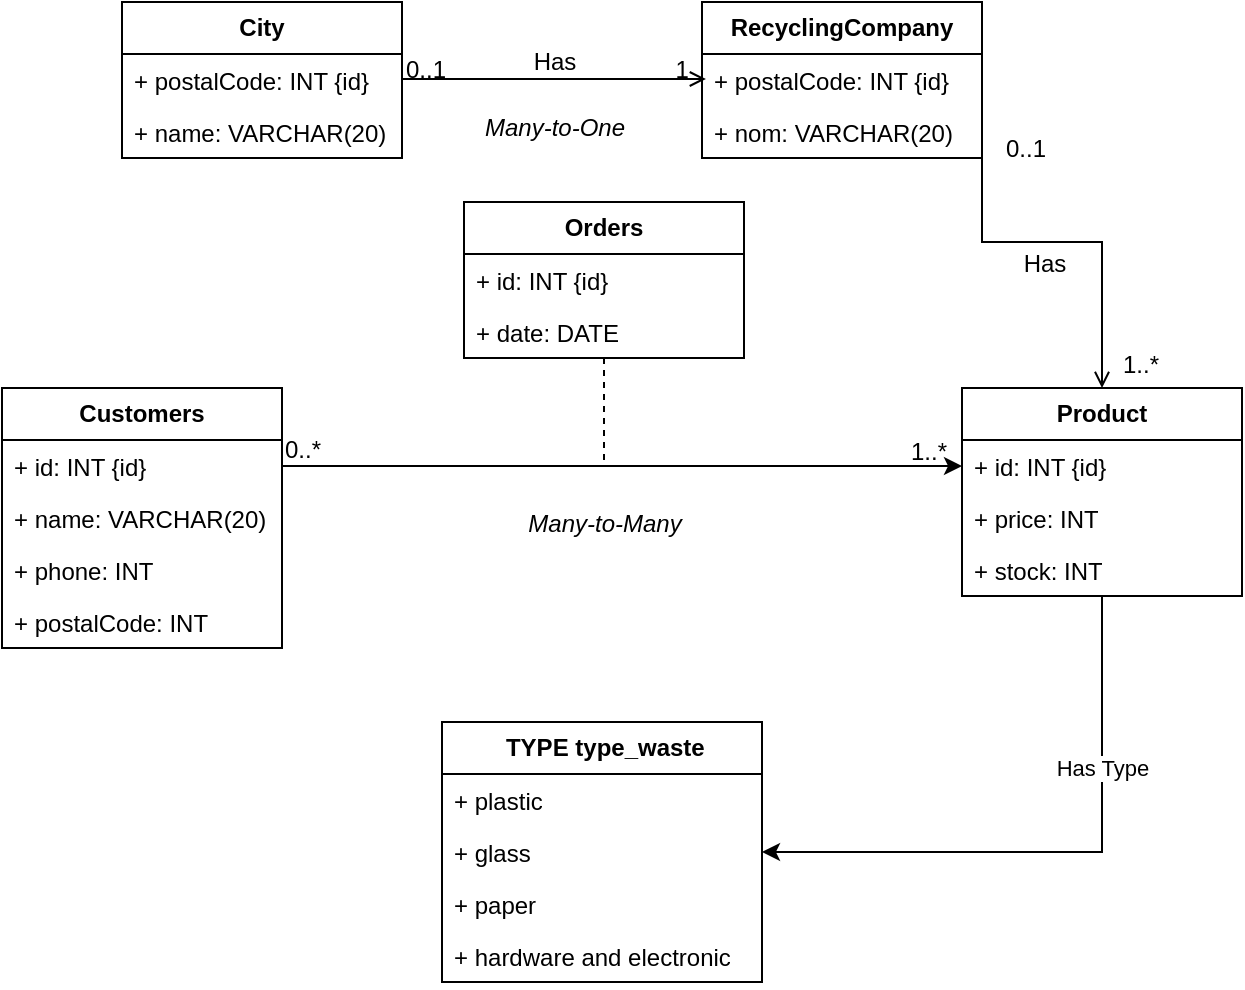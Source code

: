 <mxfile version="24.0.7" type="github">
  <diagram id="C5RBs43oDa-KdzZeNtuy" name="Page-1">
    <mxGraphModel dx="794" dy="396" grid="1" gridSize="10" guides="1" tooltips="1" connect="1" arrows="1" fold="1" page="1" pageScale="1" pageWidth="827" pageHeight="1169" math="0" shadow="0">
      <root>
        <mxCell id="WIyWlLk6GJQsqaUBKTNV-0" />
        <mxCell id="WIyWlLk6GJQsqaUBKTNV-1" parent="WIyWlLk6GJQsqaUBKTNV-0" />
        <mxCell id="Xw6bSQkJ1ffog_yvcohS-8" value="&lt;div&gt;&lt;b&gt;City&lt;/b&gt;&lt;/div&gt;" style="swimlane;fontStyle=0;childLayout=stackLayout;horizontal=1;startSize=26;fillColor=none;horizontalStack=0;resizeParent=1;resizeParentMax=0;resizeLast=0;collapsible=1;marginBottom=0;whiteSpace=wrap;html=1;" vertex="1" parent="WIyWlLk6GJQsqaUBKTNV-1">
          <mxGeometry x="150" y="120" width="140" height="78" as="geometry" />
        </mxCell>
        <mxCell id="Xw6bSQkJ1ffog_yvcohS-9" value="+ postalCode: INT {id} " style="text;strokeColor=none;fillColor=none;align=left;verticalAlign=top;spacingLeft=4;spacingRight=4;overflow=hidden;rotatable=0;points=[[0,0.5],[1,0.5]];portConstraint=eastwest;whiteSpace=wrap;html=1;" vertex="1" parent="Xw6bSQkJ1ffog_yvcohS-8">
          <mxGeometry y="26" width="140" height="26" as="geometry" />
        </mxCell>
        <mxCell id="Xw6bSQkJ1ffog_yvcohS-10" value="+ name: VARCHAR(20)" style="text;strokeColor=none;fillColor=none;align=left;verticalAlign=top;spacingLeft=4;spacingRight=4;overflow=hidden;rotatable=0;points=[[0,0.5],[1,0.5]];portConstraint=eastwest;whiteSpace=wrap;html=1;" vertex="1" parent="Xw6bSQkJ1ffog_yvcohS-8">
          <mxGeometry y="52" width="140" height="26" as="geometry" />
        </mxCell>
        <mxCell id="Xw6bSQkJ1ffog_yvcohS-12" value="&lt;div&gt;Customers&lt;/div&gt;" style="swimlane;fontStyle=1;childLayout=stackLayout;horizontal=1;startSize=26;fillColor=none;horizontalStack=0;resizeParent=1;resizeParentMax=0;resizeLast=0;collapsible=1;marginBottom=0;whiteSpace=wrap;html=1;" vertex="1" parent="WIyWlLk6GJQsqaUBKTNV-1">
          <mxGeometry x="90" y="313" width="140" height="130" as="geometry" />
        </mxCell>
        <mxCell id="Xw6bSQkJ1ffog_yvcohS-13" value="+ id: INT {id} " style="text;strokeColor=none;fillColor=none;align=left;verticalAlign=top;spacingLeft=4;spacingRight=4;overflow=hidden;rotatable=0;points=[[0,0.5],[1,0.5]];portConstraint=eastwest;whiteSpace=wrap;html=1;" vertex="1" parent="Xw6bSQkJ1ffog_yvcohS-12">
          <mxGeometry y="26" width="140" height="26" as="geometry" />
        </mxCell>
        <mxCell id="Xw6bSQkJ1ffog_yvcohS-14" value="+ name: VARCHAR(20)" style="text;strokeColor=none;fillColor=none;align=left;verticalAlign=top;spacingLeft=4;spacingRight=4;overflow=hidden;rotatable=0;points=[[0,0.5],[1,0.5]];portConstraint=eastwest;whiteSpace=wrap;html=1;" vertex="1" parent="Xw6bSQkJ1ffog_yvcohS-12">
          <mxGeometry y="52" width="140" height="26" as="geometry" />
        </mxCell>
        <mxCell id="Xw6bSQkJ1ffog_yvcohS-15" value="+ phone: INT" style="text;strokeColor=none;fillColor=none;align=left;verticalAlign=top;spacingLeft=4;spacingRight=4;overflow=hidden;rotatable=0;points=[[0,0.5],[1,0.5]];portConstraint=eastwest;whiteSpace=wrap;html=1;" vertex="1" parent="Xw6bSQkJ1ffog_yvcohS-12">
          <mxGeometry y="78" width="140" height="26" as="geometry" />
        </mxCell>
        <mxCell id="Xw6bSQkJ1ffog_yvcohS-32" value="+ postalCode: INT" style="text;strokeColor=none;fillColor=none;align=left;verticalAlign=top;spacingLeft=4;spacingRight=4;overflow=hidden;rotatable=0;points=[[0,0.5],[1,0.5]];portConstraint=eastwest;whiteSpace=wrap;html=1;" vertex="1" parent="Xw6bSQkJ1ffog_yvcohS-12">
          <mxGeometry y="104" width="140" height="26" as="geometry" />
        </mxCell>
        <mxCell id="Xw6bSQkJ1ffog_yvcohS-17" value="Orders" style="swimlane;fontStyle=1;childLayout=stackLayout;horizontal=1;startSize=26;fillColor=none;horizontalStack=0;resizeParent=1;resizeParentMax=0;resizeLast=0;collapsible=1;marginBottom=0;whiteSpace=wrap;html=1;" vertex="1" parent="WIyWlLk6GJQsqaUBKTNV-1">
          <mxGeometry x="321" y="220" width="140" height="78" as="geometry" />
        </mxCell>
        <mxCell id="Xw6bSQkJ1ffog_yvcohS-18" value="+ id: INT {id} " style="text;strokeColor=none;fillColor=none;align=left;verticalAlign=top;spacingLeft=4;spacingRight=4;overflow=hidden;rotatable=0;points=[[0,0.5],[1,0.5]];portConstraint=eastwest;whiteSpace=wrap;html=1;" vertex="1" parent="Xw6bSQkJ1ffog_yvcohS-17">
          <mxGeometry y="26" width="140" height="26" as="geometry" />
        </mxCell>
        <mxCell id="Xw6bSQkJ1ffog_yvcohS-19" value="+ date: DATE" style="text;strokeColor=none;fillColor=none;align=left;verticalAlign=top;spacingLeft=4;spacingRight=4;overflow=hidden;rotatable=0;points=[[0,0.5],[1,0.5]];portConstraint=eastwest;whiteSpace=wrap;html=1;" vertex="1" parent="Xw6bSQkJ1ffog_yvcohS-17">
          <mxGeometry y="52" width="140" height="26" as="geometry" />
        </mxCell>
        <mxCell id="Xw6bSQkJ1ffog_yvcohS-21" value="&lt;b&gt;RecyclingCompany&lt;/b&gt;" style="swimlane;fontStyle=0;childLayout=stackLayout;horizontal=1;startSize=26;fillColor=none;horizontalStack=0;resizeParent=1;resizeParentMax=0;resizeLast=0;collapsible=1;marginBottom=0;whiteSpace=wrap;html=1;" vertex="1" parent="WIyWlLk6GJQsqaUBKTNV-1">
          <mxGeometry x="440" y="120" width="140" height="78" as="geometry" />
        </mxCell>
        <mxCell id="Xw6bSQkJ1ffog_yvcohS-22" value="&lt;div&gt;+ postalCode: INT {id} &lt;/div&gt;" style="text;strokeColor=none;fillColor=none;align=left;verticalAlign=top;spacingLeft=4;spacingRight=4;overflow=hidden;rotatable=0;points=[[0,0.5],[1,0.5]];portConstraint=eastwest;whiteSpace=wrap;html=1;" vertex="1" parent="Xw6bSQkJ1ffog_yvcohS-21">
          <mxGeometry y="26" width="140" height="26" as="geometry" />
        </mxCell>
        <mxCell id="Xw6bSQkJ1ffog_yvcohS-23" value="+ nom: VARCHAR(20)" style="text;strokeColor=none;fillColor=none;align=left;verticalAlign=top;spacingLeft=4;spacingRight=4;overflow=hidden;rotatable=0;points=[[0,0.5],[1,0.5]];portConstraint=eastwest;whiteSpace=wrap;html=1;" vertex="1" parent="Xw6bSQkJ1ffog_yvcohS-21">
          <mxGeometry y="52" width="140" height="26" as="geometry" />
        </mxCell>
        <mxCell id="Xw6bSQkJ1ffog_yvcohS-25" value="&amp;nbsp;TYPE type_waste" style="swimlane;fontStyle=1;childLayout=stackLayout;horizontal=1;startSize=26;fillColor=none;horizontalStack=0;resizeParent=1;resizeParentMax=0;resizeLast=0;collapsible=1;marginBottom=0;whiteSpace=wrap;html=1;" vertex="1" parent="WIyWlLk6GJQsqaUBKTNV-1">
          <mxGeometry x="310" y="480" width="160" height="130" as="geometry" />
        </mxCell>
        <mxCell id="Xw6bSQkJ1ffog_yvcohS-26" value="+ plastic " style="text;strokeColor=none;fillColor=none;align=left;verticalAlign=top;spacingLeft=4;spacingRight=4;overflow=hidden;rotatable=0;points=[[0,0.5],[1,0.5]];portConstraint=eastwest;whiteSpace=wrap;html=1;" vertex="1" parent="Xw6bSQkJ1ffog_yvcohS-25">
          <mxGeometry y="26" width="160" height="26" as="geometry" />
        </mxCell>
        <mxCell id="Xw6bSQkJ1ffog_yvcohS-29" value="+ glass" style="text;strokeColor=none;fillColor=none;align=left;verticalAlign=top;spacingLeft=4;spacingRight=4;overflow=hidden;rotatable=0;points=[[0,0.5],[1,0.5]];portConstraint=eastwest;whiteSpace=wrap;html=1;" vertex="1" parent="Xw6bSQkJ1ffog_yvcohS-25">
          <mxGeometry y="52" width="160" height="26" as="geometry" />
        </mxCell>
        <mxCell id="Xw6bSQkJ1ffog_yvcohS-28" value="+ paper" style="text;strokeColor=none;fillColor=none;align=left;verticalAlign=top;spacingLeft=4;spacingRight=4;overflow=hidden;rotatable=0;points=[[0,0.5],[1,0.5]];portConstraint=eastwest;whiteSpace=wrap;html=1;" vertex="1" parent="Xw6bSQkJ1ffog_yvcohS-25">
          <mxGeometry y="78" width="160" height="26" as="geometry" />
        </mxCell>
        <mxCell id="Xw6bSQkJ1ffog_yvcohS-30" value="+ hardware and electronic" style="text;strokeColor=none;fillColor=none;align=left;verticalAlign=top;spacingLeft=4;spacingRight=4;overflow=hidden;rotatable=0;points=[[0,0.5],[1,0.5]];portConstraint=eastwest;whiteSpace=wrap;html=1;" vertex="1" parent="Xw6bSQkJ1ffog_yvcohS-25">
          <mxGeometry y="104" width="160" height="26" as="geometry" />
        </mxCell>
        <mxCell id="Xw6bSQkJ1ffog_yvcohS-58" style="edgeStyle=orthogonalEdgeStyle;rounded=0;orthogonalLoop=1;jettySize=auto;html=1;exitX=0.5;exitY=1;exitDx=0;exitDy=0;entryX=1;entryY=0.5;entryDx=0;entryDy=0;" edge="1" parent="WIyWlLk6GJQsqaUBKTNV-1" source="Xw6bSQkJ1ffog_yvcohS-33" target="Xw6bSQkJ1ffog_yvcohS-29">
          <mxGeometry relative="1" as="geometry" />
        </mxCell>
        <mxCell id="Xw6bSQkJ1ffog_yvcohS-59" value="Has Type" style="edgeLabel;html=1;align=center;verticalAlign=middle;resizable=0;points=[];" vertex="1" connectable="0" parent="Xw6bSQkJ1ffog_yvcohS-58">
          <mxGeometry x="-0.424" relative="1" as="geometry">
            <mxPoint as="offset" />
          </mxGeometry>
        </mxCell>
        <mxCell id="Xw6bSQkJ1ffog_yvcohS-33" value="Product" style="swimlane;fontStyle=1;childLayout=stackLayout;horizontal=1;startSize=26;fillColor=none;horizontalStack=0;resizeParent=1;resizeParentMax=0;resizeLast=0;collapsible=1;marginBottom=0;whiteSpace=wrap;html=1;" vertex="1" parent="WIyWlLk6GJQsqaUBKTNV-1">
          <mxGeometry x="570" y="313" width="140" height="104" as="geometry" />
        </mxCell>
        <mxCell id="Xw6bSQkJ1ffog_yvcohS-34" value="+ id: INT {id} " style="text;strokeColor=none;fillColor=none;align=left;verticalAlign=top;spacingLeft=4;spacingRight=4;overflow=hidden;rotatable=0;points=[[0,0.5],[1,0.5]];portConstraint=eastwest;whiteSpace=wrap;html=1;" vertex="1" parent="Xw6bSQkJ1ffog_yvcohS-33">
          <mxGeometry y="26" width="140" height="26" as="geometry" />
        </mxCell>
        <mxCell id="Xw6bSQkJ1ffog_yvcohS-35" value="+ price: INT" style="text;strokeColor=none;fillColor=none;align=left;verticalAlign=top;spacingLeft=4;spacingRight=4;overflow=hidden;rotatable=0;points=[[0,0.5],[1,0.5]];portConstraint=eastwest;whiteSpace=wrap;html=1;" vertex="1" parent="Xw6bSQkJ1ffog_yvcohS-33">
          <mxGeometry y="52" width="140" height="26" as="geometry" />
        </mxCell>
        <mxCell id="Xw6bSQkJ1ffog_yvcohS-82" value="+ stock: INT" style="text;strokeColor=none;fillColor=none;align=left;verticalAlign=top;spacingLeft=4;spacingRight=4;overflow=hidden;rotatable=0;points=[[0,0.5],[1,0.5]];portConstraint=eastwest;whiteSpace=wrap;html=1;" vertex="1" parent="Xw6bSQkJ1ffog_yvcohS-33">
          <mxGeometry y="78" width="140" height="26" as="geometry" />
        </mxCell>
        <mxCell id="Xw6bSQkJ1ffog_yvcohS-37" value="" style="endArrow=open;shadow=0;strokeWidth=1;rounded=0;curved=0;endFill=1;edgeStyle=elbowEdgeStyle;elbow=vertical;entryX=0.014;entryY=0.09;entryDx=0;entryDy=0;entryPerimeter=0;" edge="1" parent="WIyWlLk6GJQsqaUBKTNV-1">
          <mxGeometry x="0.5" y="41" relative="1" as="geometry">
            <mxPoint x="290" y="158.5" as="sourcePoint" />
            <mxPoint x="441.96" y="158.52" as="targetPoint" />
            <mxPoint x="-40" y="32" as="offset" />
          </mxGeometry>
        </mxCell>
        <mxCell id="Xw6bSQkJ1ffog_yvcohS-38" value="0..1" style="resizable=0;align=left;verticalAlign=bottom;labelBackgroundColor=none;fontSize=12;" connectable="0" vertex="1" parent="Xw6bSQkJ1ffog_yvcohS-37">
          <mxGeometry x="-1" relative="1" as="geometry">
            <mxPoint y="4" as="offset" />
          </mxGeometry>
        </mxCell>
        <mxCell id="Xw6bSQkJ1ffog_yvcohS-39" value="1" style="resizable=0;align=right;verticalAlign=bottom;labelBackgroundColor=none;fontSize=12;" connectable="0" vertex="1" parent="Xw6bSQkJ1ffog_yvcohS-37">
          <mxGeometry x="1" relative="1" as="geometry">
            <mxPoint x="-7" y="4" as="offset" />
          </mxGeometry>
        </mxCell>
        <mxCell id="Xw6bSQkJ1ffog_yvcohS-40" value="Has" style="text;html=1;resizable=0;points=[];;align=center;verticalAlign=middle;labelBackgroundColor=none;rounded=0;shadow=0;strokeWidth=1;fontSize=12;" vertex="1" connectable="0" parent="Xw6bSQkJ1ffog_yvcohS-37">
          <mxGeometry x="0.5" y="49" relative="1" as="geometry">
            <mxPoint x="-38" y="40" as="offset" />
          </mxGeometry>
        </mxCell>
        <mxCell id="Xw6bSQkJ1ffog_yvcohS-48" value="" style="endArrow=open;shadow=0;strokeWidth=1;rounded=0;curved=0;endFill=1;edgeStyle=elbowEdgeStyle;elbow=vertical;entryX=0.5;entryY=0;entryDx=0;entryDy=0;exitX=1;exitY=1;exitDx=0;exitDy=0;" edge="1" parent="WIyWlLk6GJQsqaUBKTNV-1" source="Xw6bSQkJ1ffog_yvcohS-21" target="Xw6bSQkJ1ffog_yvcohS-33">
          <mxGeometry x="0.5" y="41" relative="1" as="geometry">
            <mxPoint x="610" y="159" as="sourcePoint" />
            <mxPoint x="701.96" y="260.02" as="targetPoint" />
            <mxPoint x="-40" y="32" as="offset" />
            <Array as="points">
              <mxPoint x="650" y="240" />
            </Array>
          </mxGeometry>
        </mxCell>
        <mxCell id="Xw6bSQkJ1ffog_yvcohS-49" value="0..1" style="resizable=0;align=left;verticalAlign=bottom;labelBackgroundColor=none;fontSize=12;" connectable="0" vertex="1" parent="Xw6bSQkJ1ffog_yvcohS-48">
          <mxGeometry x="-1" relative="1" as="geometry">
            <mxPoint x="10" y="4" as="offset" />
          </mxGeometry>
        </mxCell>
        <mxCell id="Xw6bSQkJ1ffog_yvcohS-50" value="1..*" style="resizable=0;align=right;verticalAlign=bottom;labelBackgroundColor=none;fontSize=12;" connectable="0" vertex="1" parent="Xw6bSQkJ1ffog_yvcohS-48">
          <mxGeometry x="1" relative="1" as="geometry">
            <mxPoint x="30" y="-3" as="offset" />
          </mxGeometry>
        </mxCell>
        <mxCell id="Xw6bSQkJ1ffog_yvcohS-51" value="Has" style="text;html=1;resizable=0;points=[];;align=center;verticalAlign=middle;labelBackgroundColor=none;rounded=0;shadow=0;strokeWidth=1;fontSize=12;" vertex="1" connectable="0" parent="Xw6bSQkJ1ffog_yvcohS-48">
          <mxGeometry x="0.5" y="49" relative="1" as="geometry">
            <mxPoint x="-78" y="-19" as="offset" />
          </mxGeometry>
        </mxCell>
        <mxCell id="Xw6bSQkJ1ffog_yvcohS-68" value="0..*" style="text;html=1;align=center;verticalAlign=middle;resizable=0;points=[];autosize=1;strokeColor=none;fillColor=none;" vertex="1" parent="WIyWlLk6GJQsqaUBKTNV-1">
          <mxGeometry x="220" y="329" width="40" height="30" as="geometry" />
        </mxCell>
        <mxCell id="Xw6bSQkJ1ffog_yvcohS-69" value="1..*" style="text;html=1;align=center;verticalAlign=middle;resizable=0;points=[];autosize=1;strokeColor=none;fillColor=none;" vertex="1" parent="WIyWlLk6GJQsqaUBKTNV-1">
          <mxGeometry x="533" y="330" width="40" height="30" as="geometry" />
        </mxCell>
        <mxCell id="Xw6bSQkJ1ffog_yvcohS-77" value="" style="line;strokeWidth=1;fillColor=none;align=right;verticalAlign=bottom;spacingTop=-1;spacingLeft=3;spacingRight=3;rotatable=0;labelPosition=left;points=[];portConstraint=eastwest;strokeColor=inherit;verticalLabelPosition=top;direction=south;dashed=1;" vertex="1" parent="WIyWlLk6GJQsqaUBKTNV-1">
          <mxGeometry x="387" y="298" width="8" height="52" as="geometry" />
        </mxCell>
        <mxCell id="Xw6bSQkJ1ffog_yvcohS-79" style="edgeStyle=orthogonalEdgeStyle;rounded=0;orthogonalLoop=1;jettySize=auto;html=1;exitX=1;exitY=0.5;exitDx=0;exitDy=0;" edge="1" parent="WIyWlLk6GJQsqaUBKTNV-1" source="Xw6bSQkJ1ffog_yvcohS-14" target="Xw6bSQkJ1ffog_yvcohS-34">
          <mxGeometry relative="1" as="geometry">
            <Array as="points">
              <mxPoint x="230" y="352" />
            </Array>
          </mxGeometry>
        </mxCell>
        <mxCell id="Xw6bSQkJ1ffog_yvcohS-80" value="Many-to-Many" style="text;html=1;align=center;verticalAlign=middle;resizable=0;points=[];autosize=1;strokeColor=none;fillColor=none;fontStyle=2;fontFamily=Helvetica;" vertex="1" parent="WIyWlLk6GJQsqaUBKTNV-1">
          <mxGeometry x="341" y="366" width="100" height="30" as="geometry" />
        </mxCell>
        <mxCell id="Xw6bSQkJ1ffog_yvcohS-81" value="Many-to-One" style="text;html=1;align=center;verticalAlign=middle;resizable=0;points=[];autosize=1;strokeColor=none;fillColor=none;fontStyle=2" vertex="1" parent="WIyWlLk6GJQsqaUBKTNV-1">
          <mxGeometry x="321" y="168" width="90" height="30" as="geometry" />
        </mxCell>
      </root>
    </mxGraphModel>
  </diagram>
</mxfile>
